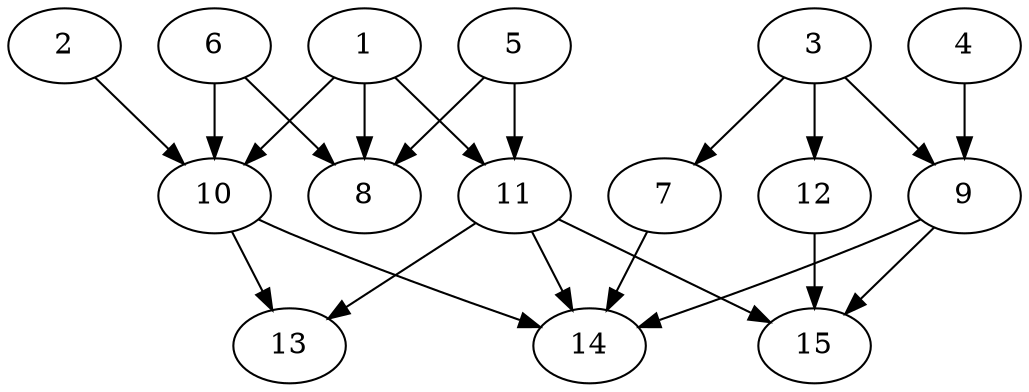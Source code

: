 // DAG automatically generated by daggen at Thu Oct  3 13:59:26 2019
// ./daggen --dot -n 15 --ccr 0.4 --fat 0.7 --regular 0.7 --density 0.6 --mindata 5242880 --maxdata 52428800 
digraph G {
  1 [size="14461440", alpha="0.09", expect_size="5784576"] 
  1 -> 8 [size ="5784576"]
  1 -> 10 [size ="5784576"]
  1 -> 11 [size ="5784576"]
  2 [size="76500480", alpha="0.16", expect_size="30600192"] 
  2 -> 10 [size ="30600192"]
  3 [size="114718720", alpha="0.08", expect_size="45887488"] 
  3 -> 7 [size ="45887488"]
  3 -> 9 [size ="45887488"]
  3 -> 12 [size ="45887488"]
  4 [size="56558080", alpha="0.02", expect_size="22623232"] 
  4 -> 9 [size ="22623232"]
  5 [size="85061120", alpha="0.03", expect_size="34024448"] 
  5 -> 8 [size ="34024448"]
  5 -> 11 [size ="34024448"]
  6 [size="52405760", alpha="0.02", expect_size="20962304"] 
  6 -> 8 [size ="20962304"]
  6 -> 10 [size ="20962304"]
  7 [size="42385920", alpha="0.02", expect_size="16954368"] 
  7 -> 14 [size ="16954368"]
  8 [size="69729280", alpha="0.09", expect_size="27891712"] 
  9 [size="87982080", alpha="0.11", expect_size="35192832"] 
  9 -> 14 [size ="35192832"]
  9 -> 15 [size ="35192832"]
  10 [size="124677120", alpha="0.03", expect_size="49870848"] 
  10 -> 13 [size ="49870848"]
  10 -> 14 [size ="49870848"]
  11 [size="61230080", alpha="0.01", expect_size="24492032"] 
  11 -> 13 [size ="24492032"]
  11 -> 14 [size ="24492032"]
  11 -> 15 [size ="24492032"]
  12 [size="113077760", alpha="0.05", expect_size="45231104"] 
  12 -> 15 [size ="45231104"]
  13 [size="87516160", alpha="0.19", expect_size="35006464"] 
  14 [size="17548800", alpha="0.14", expect_size="7019520"] 
  15 [size="28490240", alpha="0.13", expect_size="11396096"] 
}
